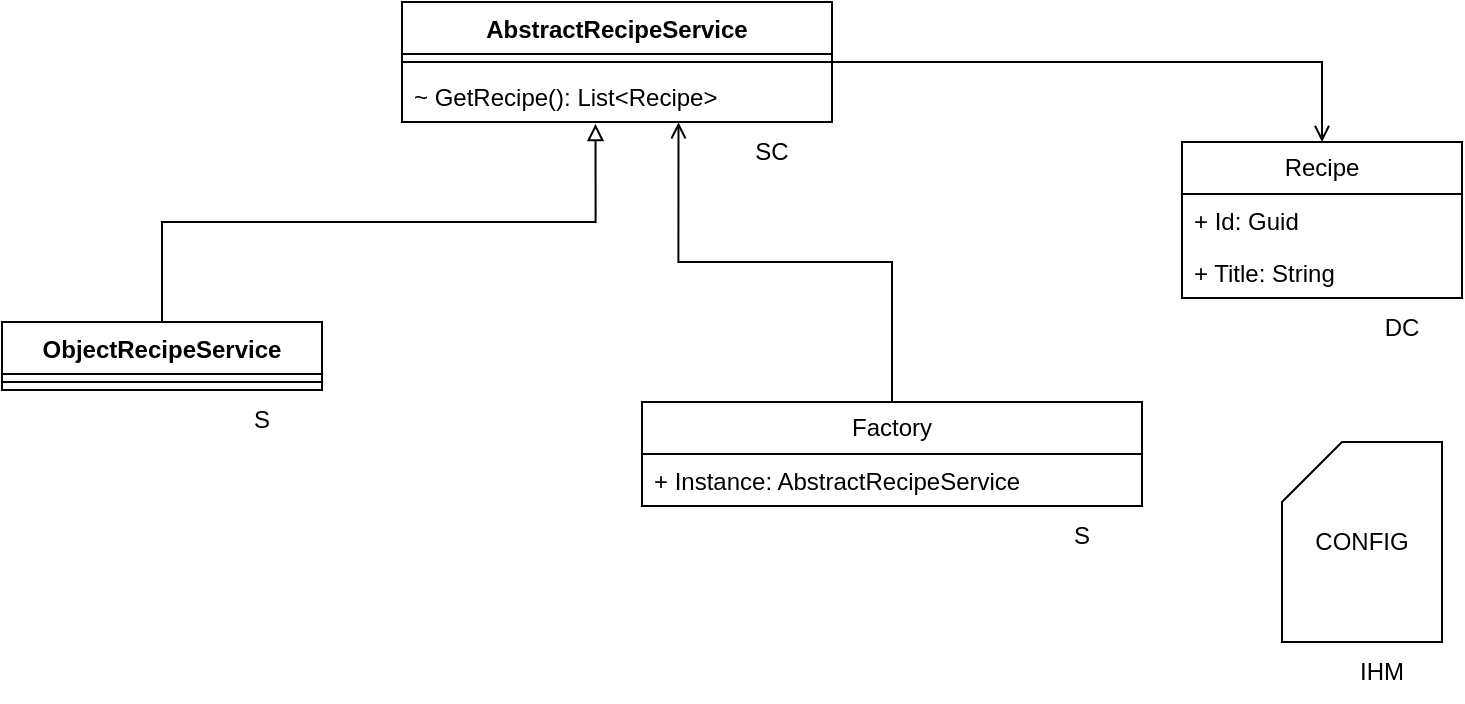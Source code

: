 <mxfile version="28.2.0">
  <diagram name="Page-1" id="csDANiCiOCTRiBoL_9_u">
    <mxGraphModel dx="960" dy="683" grid="1" gridSize="10" guides="1" tooltips="1" connect="1" arrows="1" fold="1" page="1" pageScale="1" pageWidth="850" pageHeight="1100" math="0" shadow="0">
      <root>
        <mxCell id="0" />
        <mxCell id="1" parent="0" />
        <mxCell id="VJpb041sf1zviSYWMkZE-19" style="edgeStyle=orthogonalEdgeStyle;rounded=0;orthogonalLoop=1;jettySize=auto;html=1;entryX=0.5;entryY=0;entryDx=0;entryDy=0;endArrow=open;endFill=0;" edge="1" parent="1" source="VJpb041sf1zviSYWMkZE-1" target="VJpb041sf1zviSYWMkZE-5">
          <mxGeometry relative="1" as="geometry" />
        </mxCell>
        <mxCell id="VJpb041sf1zviSYWMkZE-1" value="AbstractRecipeService" style="swimlane;fontStyle=1;align=center;verticalAlign=top;childLayout=stackLayout;horizontal=1;startSize=26;horizontalStack=0;resizeParent=1;resizeParentMax=0;resizeLast=0;collapsible=1;marginBottom=0;whiteSpace=wrap;html=1;" vertex="1" parent="1">
          <mxGeometry x="280" y="80" width="215" height="60" as="geometry" />
        </mxCell>
        <mxCell id="VJpb041sf1zviSYWMkZE-3" value="" style="line;strokeWidth=1;fillColor=none;align=left;verticalAlign=middle;spacingTop=-1;spacingLeft=3;spacingRight=3;rotatable=0;labelPosition=right;points=[];portConstraint=eastwest;strokeColor=inherit;" vertex="1" parent="VJpb041sf1zviSYWMkZE-1">
          <mxGeometry y="26" width="215" height="8" as="geometry" />
        </mxCell>
        <mxCell id="VJpb041sf1zviSYWMkZE-4" value="~ GetRecipe(): List&amp;lt;Recipe&amp;gt;" style="text;strokeColor=none;fillColor=none;align=left;verticalAlign=top;spacingLeft=4;spacingRight=4;overflow=hidden;rotatable=0;points=[[0,0.5],[1,0.5]];portConstraint=eastwest;whiteSpace=wrap;html=1;" vertex="1" parent="VJpb041sf1zviSYWMkZE-1">
          <mxGeometry y="34" width="215" height="26" as="geometry" />
        </mxCell>
        <mxCell id="VJpb041sf1zviSYWMkZE-5" value="Recipe" style="swimlane;fontStyle=0;childLayout=stackLayout;horizontal=1;startSize=26;fillColor=none;horizontalStack=0;resizeParent=1;resizeParentMax=0;resizeLast=0;collapsible=1;marginBottom=0;whiteSpace=wrap;html=1;" vertex="1" parent="1">
          <mxGeometry x="670" y="150" width="140" height="78" as="geometry" />
        </mxCell>
        <mxCell id="VJpb041sf1zviSYWMkZE-6" value="+ Id: Guid" style="text;strokeColor=none;fillColor=none;align=left;verticalAlign=top;spacingLeft=4;spacingRight=4;overflow=hidden;rotatable=0;points=[[0,0.5],[1,0.5]];portConstraint=eastwest;whiteSpace=wrap;html=1;" vertex="1" parent="VJpb041sf1zviSYWMkZE-5">
          <mxGeometry y="26" width="140" height="26" as="geometry" />
        </mxCell>
        <mxCell id="VJpb041sf1zviSYWMkZE-7" value="+ Title: String" style="text;strokeColor=none;fillColor=none;align=left;verticalAlign=top;spacingLeft=4;spacingRight=4;overflow=hidden;rotatable=0;points=[[0,0.5],[1,0.5]];portConstraint=eastwest;whiteSpace=wrap;html=1;" vertex="1" parent="VJpb041sf1zviSYWMkZE-5">
          <mxGeometry y="52" width="140" height="26" as="geometry" />
        </mxCell>
        <mxCell id="VJpb041sf1zviSYWMkZE-9" value="ObjectRecipeService" style="swimlane;fontStyle=1;align=center;verticalAlign=top;childLayout=stackLayout;horizontal=1;startSize=26;horizontalStack=0;resizeParent=1;resizeParentMax=0;resizeLast=0;collapsible=1;marginBottom=0;whiteSpace=wrap;html=1;" vertex="1" parent="1">
          <mxGeometry x="80" y="240" width="160" height="34" as="geometry" />
        </mxCell>
        <mxCell id="VJpb041sf1zviSYWMkZE-11" value="" style="line;strokeWidth=1;fillColor=none;align=left;verticalAlign=middle;spacingTop=-1;spacingLeft=3;spacingRight=3;rotatable=0;labelPosition=right;points=[];portConstraint=eastwest;strokeColor=inherit;" vertex="1" parent="VJpb041sf1zviSYWMkZE-9">
          <mxGeometry y="26" width="160" height="8" as="geometry" />
        </mxCell>
        <mxCell id="VJpb041sf1zviSYWMkZE-18" style="edgeStyle=orthogonalEdgeStyle;rounded=0;orthogonalLoop=1;jettySize=auto;html=1;entryX=0.643;entryY=1.006;entryDx=0;entryDy=0;endArrow=open;endFill=0;entryPerimeter=0;" edge="1" parent="1" source="VJpb041sf1zviSYWMkZE-13" target="VJpb041sf1zviSYWMkZE-4">
          <mxGeometry relative="1" as="geometry" />
        </mxCell>
        <mxCell id="VJpb041sf1zviSYWMkZE-13" value="Factory" style="swimlane;fontStyle=0;childLayout=stackLayout;horizontal=1;startSize=26;fillColor=none;horizontalStack=0;resizeParent=1;resizeParentMax=0;resizeLast=0;collapsible=1;marginBottom=0;whiteSpace=wrap;html=1;" vertex="1" parent="1">
          <mxGeometry x="400" y="280" width="250" height="52" as="geometry" />
        </mxCell>
        <mxCell id="VJpb041sf1zviSYWMkZE-16" value="+ Instance: AbstractRecipeService" style="text;strokeColor=none;fillColor=none;align=left;verticalAlign=top;spacingLeft=4;spacingRight=4;overflow=hidden;rotatable=0;points=[[0,0.5],[1,0.5]];portConstraint=eastwest;whiteSpace=wrap;html=1;" vertex="1" parent="VJpb041sf1zviSYWMkZE-13">
          <mxGeometry y="26" width="250" height="26" as="geometry" />
        </mxCell>
        <mxCell id="VJpb041sf1zviSYWMkZE-17" style="edgeStyle=orthogonalEdgeStyle;rounded=0;orthogonalLoop=1;jettySize=auto;html=1;entryX=0.45;entryY=1.038;entryDx=0;entryDy=0;endArrow=block;endFill=0;entryPerimeter=0;" edge="1" parent="1" source="VJpb041sf1zviSYWMkZE-9" target="VJpb041sf1zviSYWMkZE-4">
          <mxGeometry relative="1" as="geometry" />
        </mxCell>
        <mxCell id="VJpb041sf1zviSYWMkZE-20" value="CONFIG" style="shape=card;whiteSpace=wrap;html=1;" vertex="1" parent="1">
          <mxGeometry x="720" y="300" width="80" height="100" as="geometry" />
        </mxCell>
        <mxCell id="VJpb041sf1zviSYWMkZE-21" value="SC" style="text;html=1;align=center;verticalAlign=middle;whiteSpace=wrap;rounded=0;" vertex="1" parent="1">
          <mxGeometry x="435" y="140" width="60" height="30" as="geometry" />
        </mxCell>
        <mxCell id="VJpb041sf1zviSYWMkZE-22" value="DC" style="text;html=1;align=center;verticalAlign=middle;whiteSpace=wrap;rounded=0;" vertex="1" parent="1">
          <mxGeometry x="750" y="228" width="60" height="30" as="geometry" />
        </mxCell>
        <mxCell id="VJpb041sf1zviSYWMkZE-23" value="S" style="text;html=1;align=center;verticalAlign=middle;whiteSpace=wrap;rounded=0;" vertex="1" parent="1">
          <mxGeometry x="590" y="332" width="60" height="30" as="geometry" />
        </mxCell>
        <mxCell id="VJpb041sf1zviSYWMkZE-24" value="S" style="text;html=1;align=center;verticalAlign=middle;whiteSpace=wrap;rounded=0;" vertex="1" parent="1">
          <mxGeometry x="180" y="274" width="60" height="30" as="geometry" />
        </mxCell>
        <mxCell id="VJpb041sf1zviSYWMkZE-25" value="IHM" style="text;html=1;align=center;verticalAlign=middle;whiteSpace=wrap;rounded=0;" vertex="1" parent="1">
          <mxGeometry x="740" y="400" width="60" height="30" as="geometry" />
        </mxCell>
      </root>
    </mxGraphModel>
  </diagram>
</mxfile>
